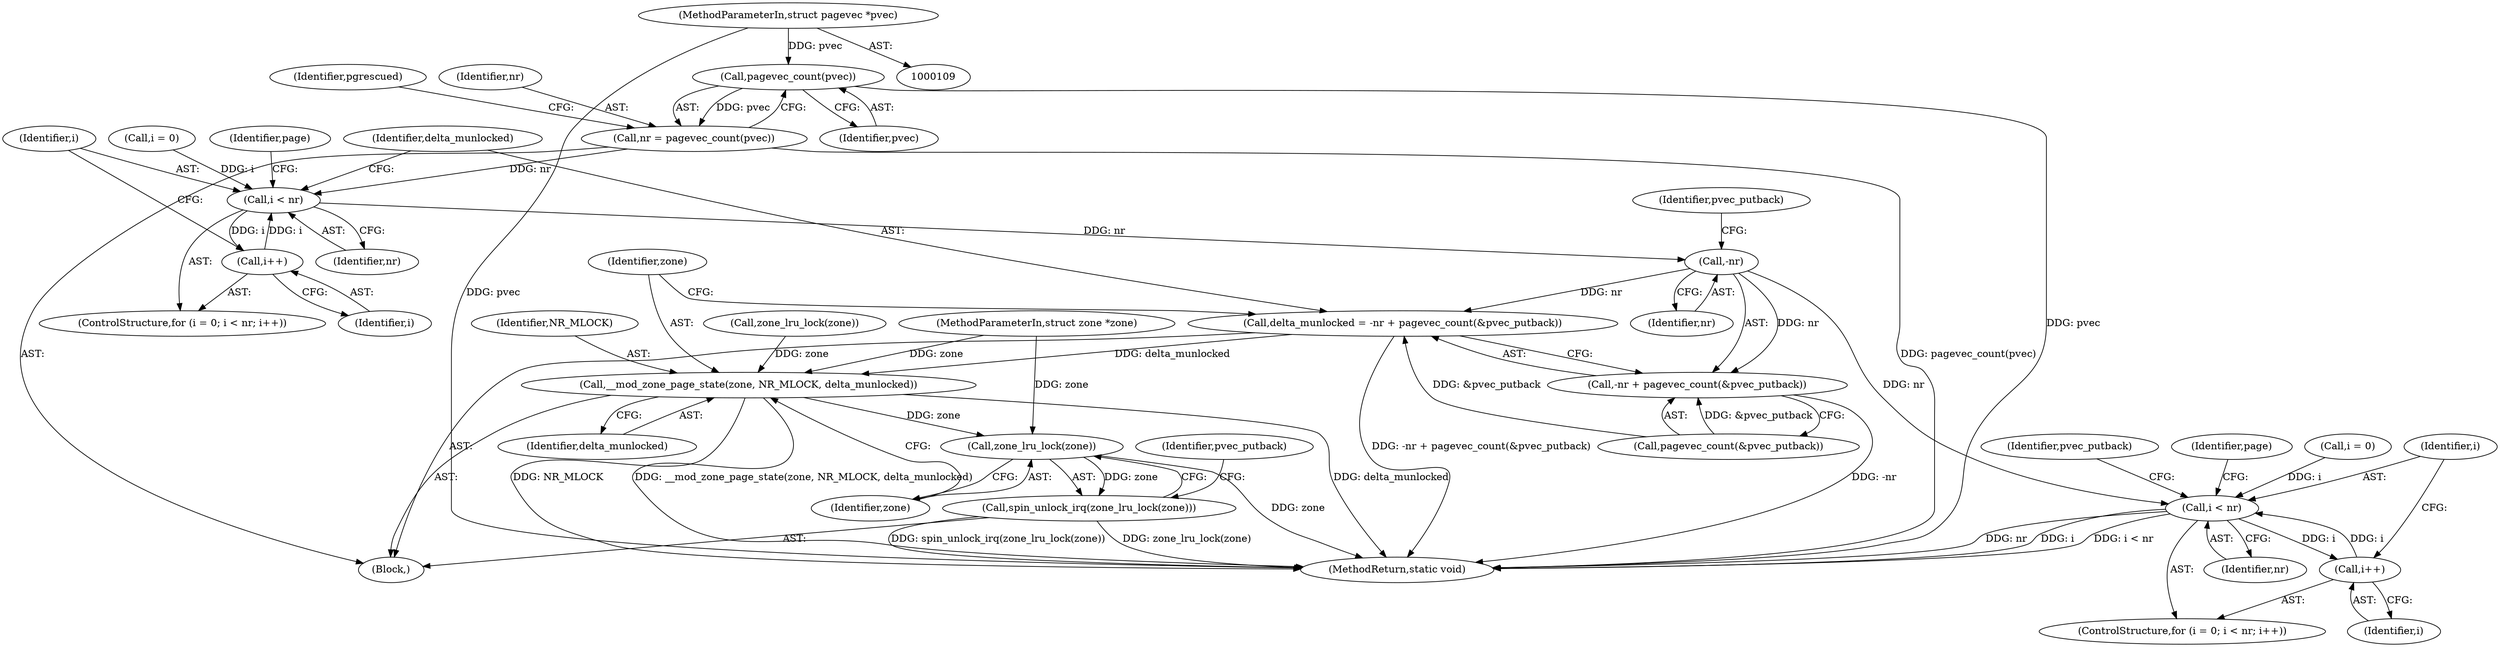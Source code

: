 digraph "0_linux_70feee0e1ef331b22cc51f383d532a0d043fbdcc@pointer" {
"1000117" [label="(Call,pagevec_count(pvec))"];
"1000110" [label="(MethodParameterIn,struct pagevec *pvec)"];
"1000115" [label="(Call,nr = pagevec_count(pvec))"];
"1000136" [label="(Call,i < nr)"];
"1000139" [label="(Call,i++)"];
"1000180" [label="(Call,-nr)"];
"1000177" [label="(Call,delta_munlocked = -nr + pagevec_count(&pvec_putback))"];
"1000185" [label="(Call,__mod_zone_page_state(zone, NR_MLOCK, delta_munlocked))"];
"1000190" [label="(Call,zone_lru_lock(zone))"];
"1000189" [label="(Call,spin_unlock_irq(zone_lru_lock(zone)))"];
"1000179" [label="(Call,-nr + pagevec_count(&pvec_putback))"];
"1000199" [label="(Call,i < nr)"];
"1000202" [label="(Call,i++)"];
"1000132" [label="(ControlStructure,for (i = 0; i < nr; i++))"];
"1000111" [label="(MethodParameterIn,struct zone *zone)"];
"1000188" [label="(Identifier,delta_munlocked)"];
"1000190" [label="(Call,zone_lru_lock(zone))"];
"1000118" [label="(Identifier,pvec)"];
"1000238" [label="(Identifier,pvec_putback)"];
"1000184" [label="(Identifier,pvec_putback)"];
"1000180" [label="(Call,-nr)"];
"1000187" [label="(Identifier,NR_MLOCK)"];
"1000194" [label="(Identifier,pvec_putback)"];
"1000133" [label="(Call,i = 0)"];
"1000189" [label="(Call,spin_unlock_irq(zone_lru_lock(zone)))"];
"1000201" [label="(Identifier,nr)"];
"1000181" [label="(Identifier,nr)"];
"1000200" [label="(Identifier,i)"];
"1000177" [label="(Call,delta_munlocked = -nr + pagevec_count(&pvec_putback))"];
"1000186" [label="(Identifier,zone)"];
"1000243" [label="(MethodReturn,static void)"];
"1000202" [label="(Call,i++)"];
"1000203" [label="(Identifier,i)"];
"1000178" [label="(Identifier,delta_munlocked)"];
"1000138" [label="(Identifier,nr)"];
"1000195" [label="(ControlStructure,for (i = 0; i < nr; i++))"];
"1000139" [label="(Call,i++)"];
"1000140" [label="(Identifier,i)"];
"1000137" [label="(Identifier,i)"];
"1000207" [label="(Identifier,page)"];
"1000199" [label="(Call,i < nr)"];
"1000117" [label="(Call,pagevec_count(pvec))"];
"1000191" [label="(Identifier,zone)"];
"1000110" [label="(MethodParameterIn,struct pagevec *pvec)"];
"1000112" [label="(Block,)"];
"1000144" [label="(Identifier,page)"];
"1000130" [label="(Call,zone_lru_lock(zone))"];
"1000123" [label="(Identifier,pgrescued)"];
"1000185" [label="(Call,__mod_zone_page_state(zone, NR_MLOCK, delta_munlocked))"];
"1000115" [label="(Call,nr = pagevec_count(pvec))"];
"1000116" [label="(Identifier,nr)"];
"1000179" [label="(Call,-nr + pagevec_count(&pvec_putback))"];
"1000196" [label="(Call,i = 0)"];
"1000182" [label="(Call,pagevec_count(&pvec_putback))"];
"1000136" [label="(Call,i < nr)"];
"1000117" -> "1000115"  [label="AST: "];
"1000117" -> "1000118"  [label="CFG: "];
"1000118" -> "1000117"  [label="AST: "];
"1000115" -> "1000117"  [label="CFG: "];
"1000117" -> "1000243"  [label="DDG: pvec"];
"1000117" -> "1000115"  [label="DDG: pvec"];
"1000110" -> "1000117"  [label="DDG: pvec"];
"1000110" -> "1000109"  [label="AST: "];
"1000110" -> "1000243"  [label="DDG: pvec"];
"1000115" -> "1000112"  [label="AST: "];
"1000116" -> "1000115"  [label="AST: "];
"1000123" -> "1000115"  [label="CFG: "];
"1000115" -> "1000243"  [label="DDG: pagevec_count(pvec)"];
"1000115" -> "1000136"  [label="DDG: nr"];
"1000136" -> "1000132"  [label="AST: "];
"1000136" -> "1000138"  [label="CFG: "];
"1000137" -> "1000136"  [label="AST: "];
"1000138" -> "1000136"  [label="AST: "];
"1000144" -> "1000136"  [label="CFG: "];
"1000178" -> "1000136"  [label="CFG: "];
"1000139" -> "1000136"  [label="DDG: i"];
"1000133" -> "1000136"  [label="DDG: i"];
"1000136" -> "1000139"  [label="DDG: i"];
"1000136" -> "1000180"  [label="DDG: nr"];
"1000139" -> "1000132"  [label="AST: "];
"1000139" -> "1000140"  [label="CFG: "];
"1000140" -> "1000139"  [label="AST: "];
"1000137" -> "1000139"  [label="CFG: "];
"1000180" -> "1000179"  [label="AST: "];
"1000180" -> "1000181"  [label="CFG: "];
"1000181" -> "1000180"  [label="AST: "];
"1000184" -> "1000180"  [label="CFG: "];
"1000180" -> "1000177"  [label="DDG: nr"];
"1000180" -> "1000179"  [label="DDG: nr"];
"1000180" -> "1000199"  [label="DDG: nr"];
"1000177" -> "1000112"  [label="AST: "];
"1000177" -> "1000179"  [label="CFG: "];
"1000178" -> "1000177"  [label="AST: "];
"1000179" -> "1000177"  [label="AST: "];
"1000186" -> "1000177"  [label="CFG: "];
"1000177" -> "1000243"  [label="DDG: -nr + pagevec_count(&pvec_putback)"];
"1000182" -> "1000177"  [label="DDG: &pvec_putback"];
"1000177" -> "1000185"  [label="DDG: delta_munlocked"];
"1000185" -> "1000112"  [label="AST: "];
"1000185" -> "1000188"  [label="CFG: "];
"1000186" -> "1000185"  [label="AST: "];
"1000187" -> "1000185"  [label="AST: "];
"1000188" -> "1000185"  [label="AST: "];
"1000191" -> "1000185"  [label="CFG: "];
"1000185" -> "1000243"  [label="DDG: NR_MLOCK"];
"1000185" -> "1000243"  [label="DDG: __mod_zone_page_state(zone, NR_MLOCK, delta_munlocked)"];
"1000185" -> "1000243"  [label="DDG: delta_munlocked"];
"1000130" -> "1000185"  [label="DDG: zone"];
"1000111" -> "1000185"  [label="DDG: zone"];
"1000185" -> "1000190"  [label="DDG: zone"];
"1000190" -> "1000189"  [label="AST: "];
"1000190" -> "1000191"  [label="CFG: "];
"1000191" -> "1000190"  [label="AST: "];
"1000189" -> "1000190"  [label="CFG: "];
"1000190" -> "1000243"  [label="DDG: zone"];
"1000190" -> "1000189"  [label="DDG: zone"];
"1000111" -> "1000190"  [label="DDG: zone"];
"1000189" -> "1000112"  [label="AST: "];
"1000194" -> "1000189"  [label="CFG: "];
"1000189" -> "1000243"  [label="DDG: zone_lru_lock(zone)"];
"1000189" -> "1000243"  [label="DDG: spin_unlock_irq(zone_lru_lock(zone))"];
"1000179" -> "1000182"  [label="CFG: "];
"1000182" -> "1000179"  [label="AST: "];
"1000179" -> "1000243"  [label="DDG: -nr"];
"1000182" -> "1000179"  [label="DDG: &pvec_putback"];
"1000199" -> "1000195"  [label="AST: "];
"1000199" -> "1000201"  [label="CFG: "];
"1000200" -> "1000199"  [label="AST: "];
"1000201" -> "1000199"  [label="AST: "];
"1000207" -> "1000199"  [label="CFG: "];
"1000238" -> "1000199"  [label="CFG: "];
"1000199" -> "1000243"  [label="DDG: i < nr"];
"1000199" -> "1000243"  [label="DDG: nr"];
"1000199" -> "1000243"  [label="DDG: i"];
"1000202" -> "1000199"  [label="DDG: i"];
"1000196" -> "1000199"  [label="DDG: i"];
"1000199" -> "1000202"  [label="DDG: i"];
"1000202" -> "1000195"  [label="AST: "];
"1000202" -> "1000203"  [label="CFG: "];
"1000203" -> "1000202"  [label="AST: "];
"1000200" -> "1000202"  [label="CFG: "];
}
